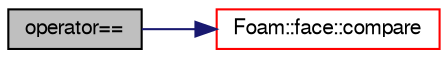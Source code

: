 digraph "operator=="
{
  bgcolor="transparent";
  edge [fontname="FreeSans",fontsize="10",labelfontname="FreeSans",labelfontsize="10"];
  node [fontname="FreeSans",fontsize="10",shape=record];
  rankdir="LR";
  Node111701 [label="operator==",height=0.2,width=0.4,color="black", fillcolor="grey75", style="filled", fontcolor="black"];
  Node111701 -> Node111702 [color="midnightblue",fontsize="10",style="solid",fontname="FreeSans"];
  Node111702 [label="Foam::face::compare",height=0.2,width=0.4,color="red",URL="$a27218.html#a68ba6c56831c8f857f6ce6dd4863cca2",tooltip="compare faces "];
}

